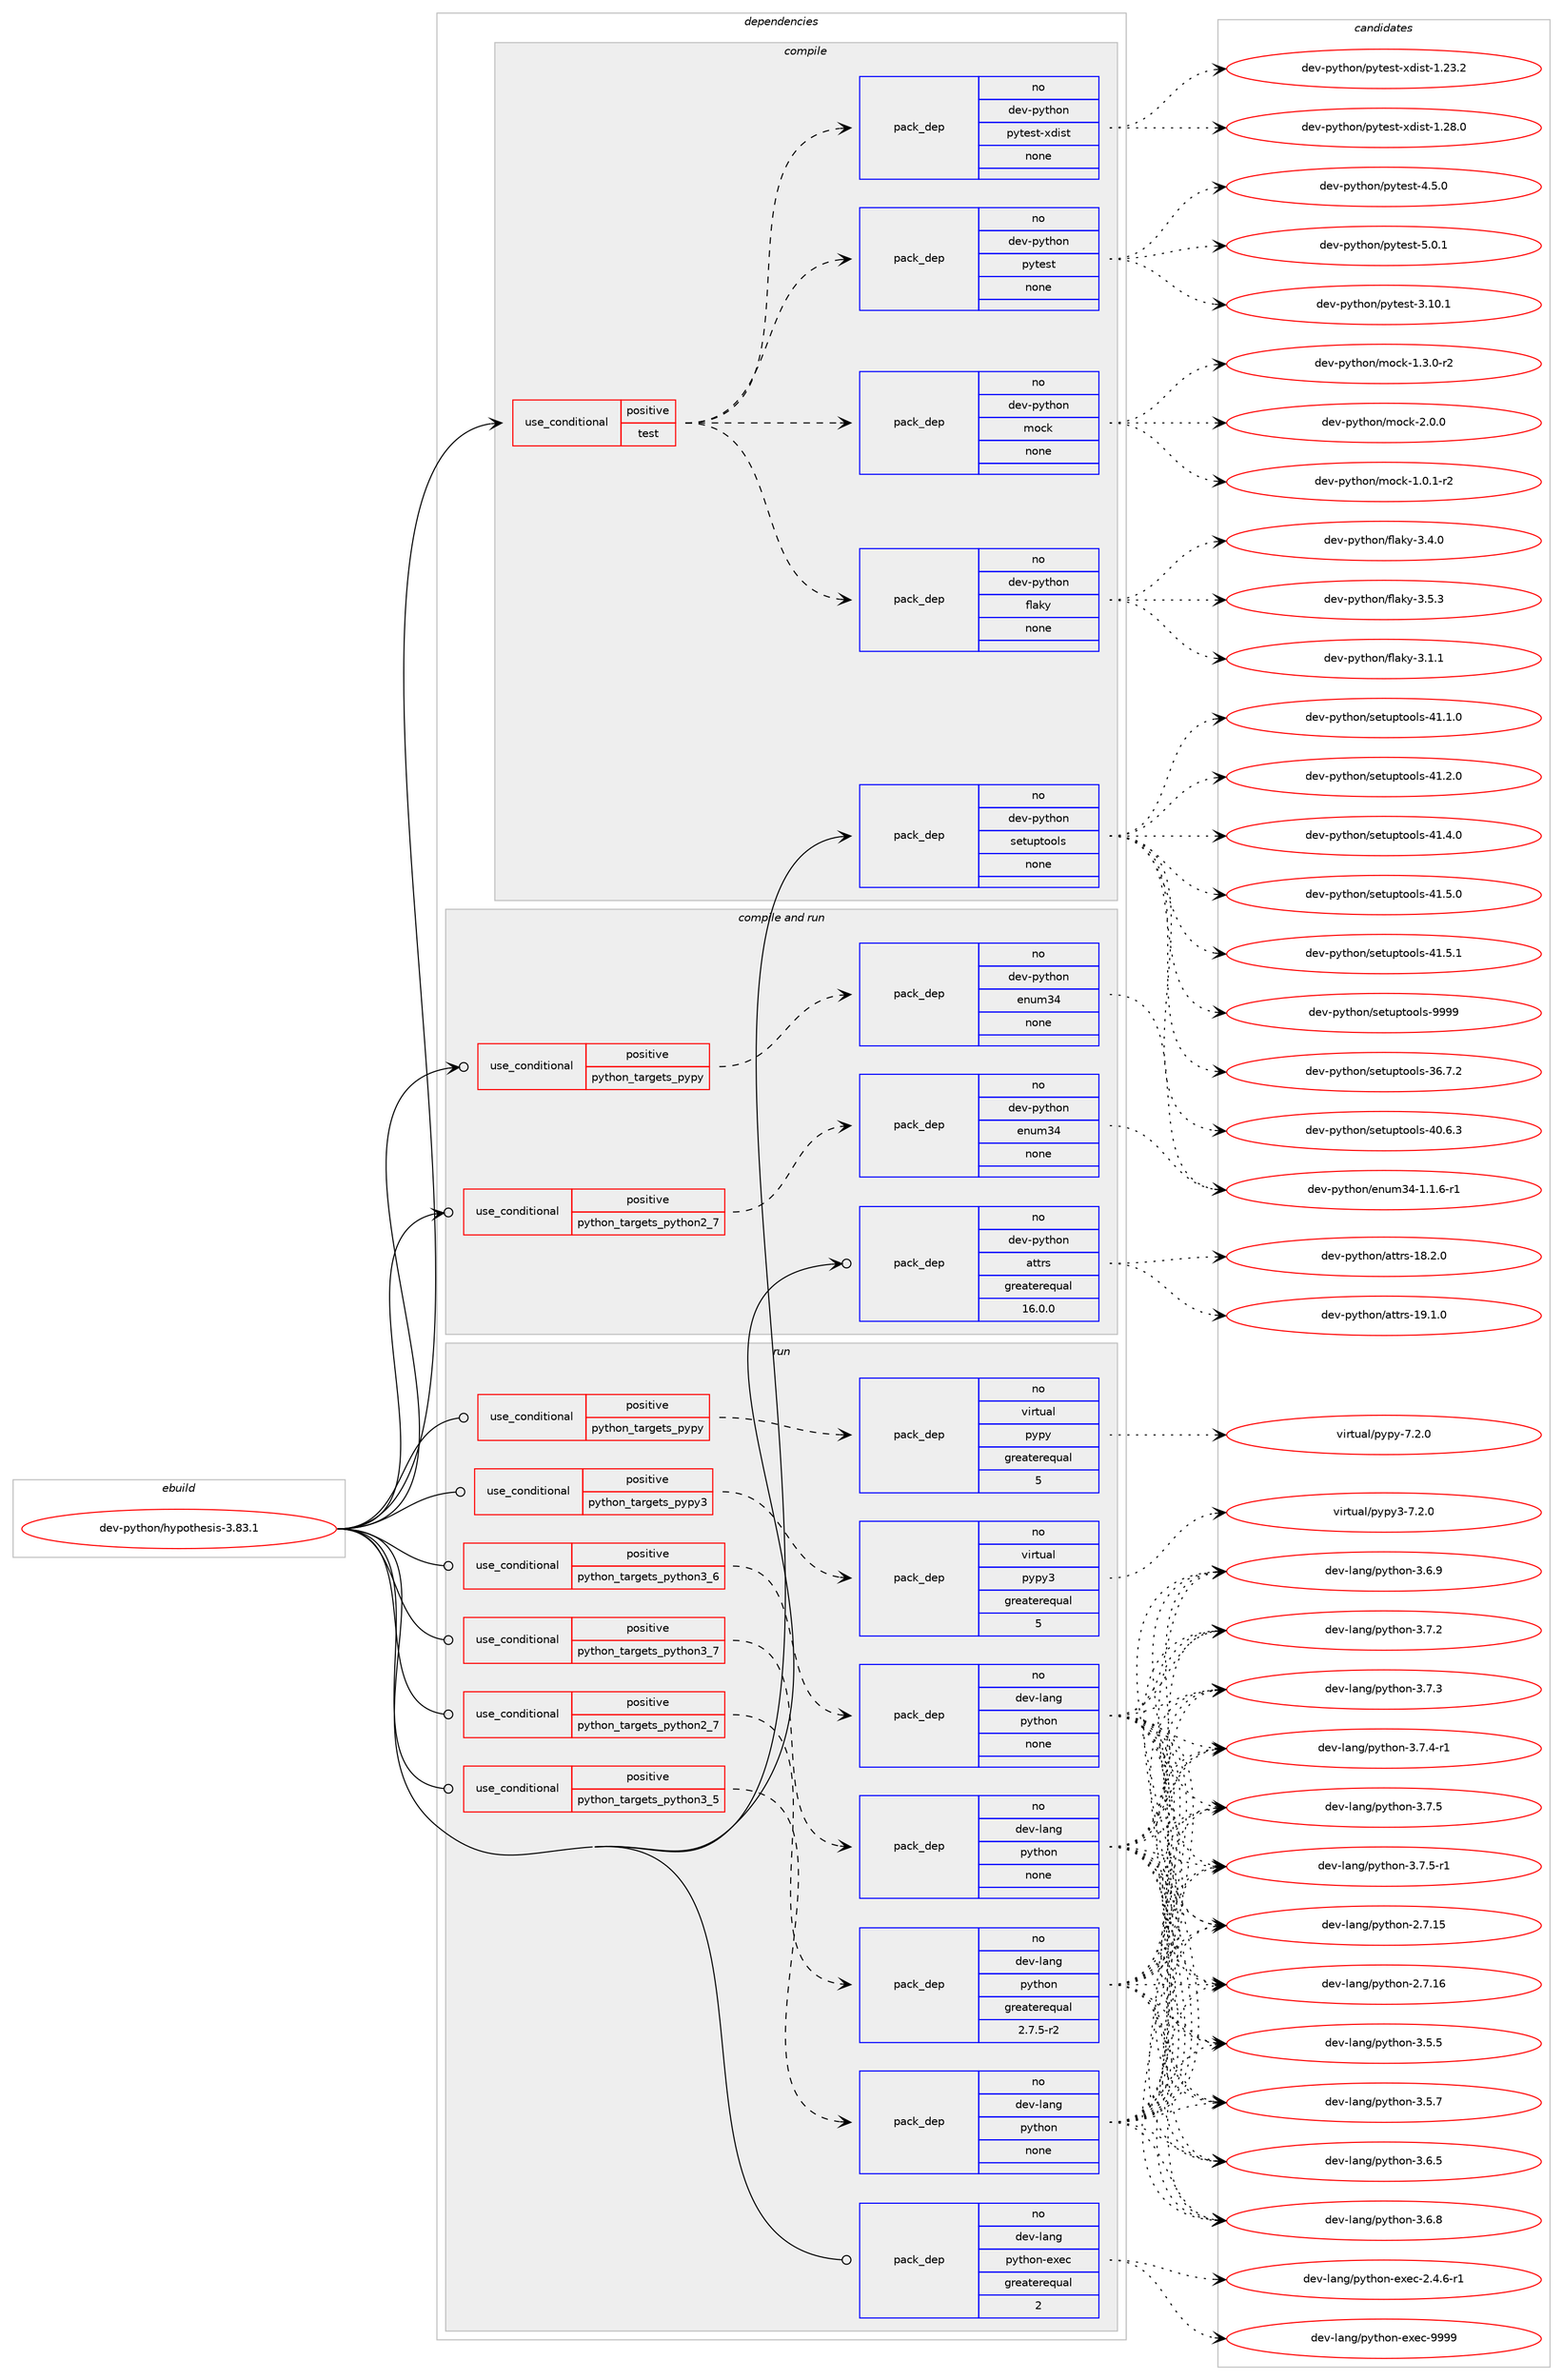 digraph prolog {

# *************
# Graph options
# *************

newrank=true;
concentrate=true;
compound=true;
graph [rankdir=LR,fontname=Helvetica,fontsize=10,ranksep=1.5];#, ranksep=2.5, nodesep=0.2];
edge  [arrowhead=vee];
node  [fontname=Helvetica,fontsize=10];

# **********
# The ebuild
# **********

subgraph cluster_leftcol {
color=gray;
label=<<i>ebuild</i>>;
id [label="dev-python/hypothesis-3.83.1", color=red, width=4, href="../dev-python/hypothesis-3.83.1.svg"];
}

# ****************
# The dependencies
# ****************

subgraph cluster_midcol {
color=gray;
label=<<i>dependencies</i>>;
subgraph cluster_compile {
fillcolor="#eeeeee";
style=filled;
label=<<i>compile</i>>;
subgraph cond140687 {
dependency608980 [label=<<TABLE BORDER="0" CELLBORDER="1" CELLSPACING="0" CELLPADDING="4"><TR><TD ROWSPAN="3" CELLPADDING="10">use_conditional</TD></TR><TR><TD>positive</TD></TR><TR><TD>test</TD></TR></TABLE>>, shape=none, color=red];
subgraph pack456494 {
dependency608981 [label=<<TABLE BORDER="0" CELLBORDER="1" CELLSPACING="0" CELLPADDING="4" WIDTH="220"><TR><TD ROWSPAN="6" CELLPADDING="30">pack_dep</TD></TR><TR><TD WIDTH="110">no</TD></TR><TR><TD>dev-python</TD></TR><TR><TD>flaky</TD></TR><TR><TD>none</TD></TR><TR><TD></TD></TR></TABLE>>, shape=none, color=blue];
}
dependency608980:e -> dependency608981:w [weight=20,style="dashed",arrowhead="vee"];
subgraph pack456495 {
dependency608982 [label=<<TABLE BORDER="0" CELLBORDER="1" CELLSPACING="0" CELLPADDING="4" WIDTH="220"><TR><TD ROWSPAN="6" CELLPADDING="30">pack_dep</TD></TR><TR><TD WIDTH="110">no</TD></TR><TR><TD>dev-python</TD></TR><TR><TD>mock</TD></TR><TR><TD>none</TD></TR><TR><TD></TD></TR></TABLE>>, shape=none, color=blue];
}
dependency608980:e -> dependency608982:w [weight=20,style="dashed",arrowhead="vee"];
subgraph pack456496 {
dependency608983 [label=<<TABLE BORDER="0" CELLBORDER="1" CELLSPACING="0" CELLPADDING="4" WIDTH="220"><TR><TD ROWSPAN="6" CELLPADDING="30">pack_dep</TD></TR><TR><TD WIDTH="110">no</TD></TR><TR><TD>dev-python</TD></TR><TR><TD>pytest</TD></TR><TR><TD>none</TD></TR><TR><TD></TD></TR></TABLE>>, shape=none, color=blue];
}
dependency608980:e -> dependency608983:w [weight=20,style="dashed",arrowhead="vee"];
subgraph pack456497 {
dependency608984 [label=<<TABLE BORDER="0" CELLBORDER="1" CELLSPACING="0" CELLPADDING="4" WIDTH="220"><TR><TD ROWSPAN="6" CELLPADDING="30">pack_dep</TD></TR><TR><TD WIDTH="110">no</TD></TR><TR><TD>dev-python</TD></TR><TR><TD>pytest-xdist</TD></TR><TR><TD>none</TD></TR><TR><TD></TD></TR></TABLE>>, shape=none, color=blue];
}
dependency608980:e -> dependency608984:w [weight=20,style="dashed",arrowhead="vee"];
}
id:e -> dependency608980:w [weight=20,style="solid",arrowhead="vee"];
subgraph pack456498 {
dependency608985 [label=<<TABLE BORDER="0" CELLBORDER="1" CELLSPACING="0" CELLPADDING="4" WIDTH="220"><TR><TD ROWSPAN="6" CELLPADDING="30">pack_dep</TD></TR><TR><TD WIDTH="110">no</TD></TR><TR><TD>dev-python</TD></TR><TR><TD>setuptools</TD></TR><TR><TD>none</TD></TR><TR><TD></TD></TR></TABLE>>, shape=none, color=blue];
}
id:e -> dependency608985:w [weight=20,style="solid",arrowhead="vee"];
}
subgraph cluster_compileandrun {
fillcolor="#eeeeee";
style=filled;
label=<<i>compile and run</i>>;
subgraph cond140688 {
dependency608986 [label=<<TABLE BORDER="0" CELLBORDER="1" CELLSPACING="0" CELLPADDING="4"><TR><TD ROWSPAN="3" CELLPADDING="10">use_conditional</TD></TR><TR><TD>positive</TD></TR><TR><TD>python_targets_pypy</TD></TR></TABLE>>, shape=none, color=red];
subgraph pack456499 {
dependency608987 [label=<<TABLE BORDER="0" CELLBORDER="1" CELLSPACING="0" CELLPADDING="4" WIDTH="220"><TR><TD ROWSPAN="6" CELLPADDING="30">pack_dep</TD></TR><TR><TD WIDTH="110">no</TD></TR><TR><TD>dev-python</TD></TR><TR><TD>enum34</TD></TR><TR><TD>none</TD></TR><TR><TD></TD></TR></TABLE>>, shape=none, color=blue];
}
dependency608986:e -> dependency608987:w [weight=20,style="dashed",arrowhead="vee"];
}
id:e -> dependency608986:w [weight=20,style="solid",arrowhead="odotvee"];
subgraph cond140689 {
dependency608988 [label=<<TABLE BORDER="0" CELLBORDER="1" CELLSPACING="0" CELLPADDING="4"><TR><TD ROWSPAN="3" CELLPADDING="10">use_conditional</TD></TR><TR><TD>positive</TD></TR><TR><TD>python_targets_python2_7</TD></TR></TABLE>>, shape=none, color=red];
subgraph pack456500 {
dependency608989 [label=<<TABLE BORDER="0" CELLBORDER="1" CELLSPACING="0" CELLPADDING="4" WIDTH="220"><TR><TD ROWSPAN="6" CELLPADDING="30">pack_dep</TD></TR><TR><TD WIDTH="110">no</TD></TR><TR><TD>dev-python</TD></TR><TR><TD>enum34</TD></TR><TR><TD>none</TD></TR><TR><TD></TD></TR></TABLE>>, shape=none, color=blue];
}
dependency608988:e -> dependency608989:w [weight=20,style="dashed",arrowhead="vee"];
}
id:e -> dependency608988:w [weight=20,style="solid",arrowhead="odotvee"];
subgraph pack456501 {
dependency608990 [label=<<TABLE BORDER="0" CELLBORDER="1" CELLSPACING="0" CELLPADDING="4" WIDTH="220"><TR><TD ROWSPAN="6" CELLPADDING="30">pack_dep</TD></TR><TR><TD WIDTH="110">no</TD></TR><TR><TD>dev-python</TD></TR><TR><TD>attrs</TD></TR><TR><TD>greaterequal</TD></TR><TR><TD>16.0.0</TD></TR></TABLE>>, shape=none, color=blue];
}
id:e -> dependency608990:w [weight=20,style="solid",arrowhead="odotvee"];
}
subgraph cluster_run {
fillcolor="#eeeeee";
style=filled;
label=<<i>run</i>>;
subgraph cond140690 {
dependency608991 [label=<<TABLE BORDER="0" CELLBORDER="1" CELLSPACING="0" CELLPADDING="4"><TR><TD ROWSPAN="3" CELLPADDING="10">use_conditional</TD></TR><TR><TD>positive</TD></TR><TR><TD>python_targets_pypy</TD></TR></TABLE>>, shape=none, color=red];
subgraph pack456502 {
dependency608992 [label=<<TABLE BORDER="0" CELLBORDER="1" CELLSPACING="0" CELLPADDING="4" WIDTH="220"><TR><TD ROWSPAN="6" CELLPADDING="30">pack_dep</TD></TR><TR><TD WIDTH="110">no</TD></TR><TR><TD>virtual</TD></TR><TR><TD>pypy</TD></TR><TR><TD>greaterequal</TD></TR><TR><TD>5</TD></TR></TABLE>>, shape=none, color=blue];
}
dependency608991:e -> dependency608992:w [weight=20,style="dashed",arrowhead="vee"];
}
id:e -> dependency608991:w [weight=20,style="solid",arrowhead="odot"];
subgraph cond140691 {
dependency608993 [label=<<TABLE BORDER="0" CELLBORDER="1" CELLSPACING="0" CELLPADDING="4"><TR><TD ROWSPAN="3" CELLPADDING="10">use_conditional</TD></TR><TR><TD>positive</TD></TR><TR><TD>python_targets_pypy3</TD></TR></TABLE>>, shape=none, color=red];
subgraph pack456503 {
dependency608994 [label=<<TABLE BORDER="0" CELLBORDER="1" CELLSPACING="0" CELLPADDING="4" WIDTH="220"><TR><TD ROWSPAN="6" CELLPADDING="30">pack_dep</TD></TR><TR><TD WIDTH="110">no</TD></TR><TR><TD>virtual</TD></TR><TR><TD>pypy3</TD></TR><TR><TD>greaterequal</TD></TR><TR><TD>5</TD></TR></TABLE>>, shape=none, color=blue];
}
dependency608993:e -> dependency608994:w [weight=20,style="dashed",arrowhead="vee"];
}
id:e -> dependency608993:w [weight=20,style="solid",arrowhead="odot"];
subgraph cond140692 {
dependency608995 [label=<<TABLE BORDER="0" CELLBORDER="1" CELLSPACING="0" CELLPADDING="4"><TR><TD ROWSPAN="3" CELLPADDING="10">use_conditional</TD></TR><TR><TD>positive</TD></TR><TR><TD>python_targets_python2_7</TD></TR></TABLE>>, shape=none, color=red];
subgraph pack456504 {
dependency608996 [label=<<TABLE BORDER="0" CELLBORDER="1" CELLSPACING="0" CELLPADDING="4" WIDTH="220"><TR><TD ROWSPAN="6" CELLPADDING="30">pack_dep</TD></TR><TR><TD WIDTH="110">no</TD></TR><TR><TD>dev-lang</TD></TR><TR><TD>python</TD></TR><TR><TD>greaterequal</TD></TR><TR><TD>2.7.5-r2</TD></TR></TABLE>>, shape=none, color=blue];
}
dependency608995:e -> dependency608996:w [weight=20,style="dashed",arrowhead="vee"];
}
id:e -> dependency608995:w [weight=20,style="solid",arrowhead="odot"];
subgraph cond140693 {
dependency608997 [label=<<TABLE BORDER="0" CELLBORDER="1" CELLSPACING="0" CELLPADDING="4"><TR><TD ROWSPAN="3" CELLPADDING="10">use_conditional</TD></TR><TR><TD>positive</TD></TR><TR><TD>python_targets_python3_5</TD></TR></TABLE>>, shape=none, color=red];
subgraph pack456505 {
dependency608998 [label=<<TABLE BORDER="0" CELLBORDER="1" CELLSPACING="0" CELLPADDING="4" WIDTH="220"><TR><TD ROWSPAN="6" CELLPADDING="30">pack_dep</TD></TR><TR><TD WIDTH="110">no</TD></TR><TR><TD>dev-lang</TD></TR><TR><TD>python</TD></TR><TR><TD>none</TD></TR><TR><TD></TD></TR></TABLE>>, shape=none, color=blue];
}
dependency608997:e -> dependency608998:w [weight=20,style="dashed",arrowhead="vee"];
}
id:e -> dependency608997:w [weight=20,style="solid",arrowhead="odot"];
subgraph cond140694 {
dependency608999 [label=<<TABLE BORDER="0" CELLBORDER="1" CELLSPACING="0" CELLPADDING="4"><TR><TD ROWSPAN="3" CELLPADDING="10">use_conditional</TD></TR><TR><TD>positive</TD></TR><TR><TD>python_targets_python3_6</TD></TR></TABLE>>, shape=none, color=red];
subgraph pack456506 {
dependency609000 [label=<<TABLE BORDER="0" CELLBORDER="1" CELLSPACING="0" CELLPADDING="4" WIDTH="220"><TR><TD ROWSPAN="6" CELLPADDING="30">pack_dep</TD></TR><TR><TD WIDTH="110">no</TD></TR><TR><TD>dev-lang</TD></TR><TR><TD>python</TD></TR><TR><TD>none</TD></TR><TR><TD></TD></TR></TABLE>>, shape=none, color=blue];
}
dependency608999:e -> dependency609000:w [weight=20,style="dashed",arrowhead="vee"];
}
id:e -> dependency608999:w [weight=20,style="solid",arrowhead="odot"];
subgraph cond140695 {
dependency609001 [label=<<TABLE BORDER="0" CELLBORDER="1" CELLSPACING="0" CELLPADDING="4"><TR><TD ROWSPAN="3" CELLPADDING="10">use_conditional</TD></TR><TR><TD>positive</TD></TR><TR><TD>python_targets_python3_7</TD></TR></TABLE>>, shape=none, color=red];
subgraph pack456507 {
dependency609002 [label=<<TABLE BORDER="0" CELLBORDER="1" CELLSPACING="0" CELLPADDING="4" WIDTH="220"><TR><TD ROWSPAN="6" CELLPADDING="30">pack_dep</TD></TR><TR><TD WIDTH="110">no</TD></TR><TR><TD>dev-lang</TD></TR><TR><TD>python</TD></TR><TR><TD>none</TD></TR><TR><TD></TD></TR></TABLE>>, shape=none, color=blue];
}
dependency609001:e -> dependency609002:w [weight=20,style="dashed",arrowhead="vee"];
}
id:e -> dependency609001:w [weight=20,style="solid",arrowhead="odot"];
subgraph pack456508 {
dependency609003 [label=<<TABLE BORDER="0" CELLBORDER="1" CELLSPACING="0" CELLPADDING="4" WIDTH="220"><TR><TD ROWSPAN="6" CELLPADDING="30">pack_dep</TD></TR><TR><TD WIDTH="110">no</TD></TR><TR><TD>dev-lang</TD></TR><TR><TD>python-exec</TD></TR><TR><TD>greaterequal</TD></TR><TR><TD>2</TD></TR></TABLE>>, shape=none, color=blue];
}
id:e -> dependency609003:w [weight=20,style="solid",arrowhead="odot"];
}
}

# **************
# The candidates
# **************

subgraph cluster_choices {
rank=same;
color=gray;
label=<<i>candidates</i>>;

subgraph choice456494 {
color=black;
nodesep=1;
choice100101118451121211161041111104710210897107121455146494649 [label="dev-python/flaky-3.1.1", color=red, width=4,href="../dev-python/flaky-3.1.1.svg"];
choice100101118451121211161041111104710210897107121455146524648 [label="dev-python/flaky-3.4.0", color=red, width=4,href="../dev-python/flaky-3.4.0.svg"];
choice100101118451121211161041111104710210897107121455146534651 [label="dev-python/flaky-3.5.3", color=red, width=4,href="../dev-python/flaky-3.5.3.svg"];
dependency608981:e -> choice100101118451121211161041111104710210897107121455146494649:w [style=dotted,weight="100"];
dependency608981:e -> choice100101118451121211161041111104710210897107121455146524648:w [style=dotted,weight="100"];
dependency608981:e -> choice100101118451121211161041111104710210897107121455146534651:w [style=dotted,weight="100"];
}
subgraph choice456495 {
color=black;
nodesep=1;
choice1001011184511212111610411111047109111991074549464846494511450 [label="dev-python/mock-1.0.1-r2", color=red, width=4,href="../dev-python/mock-1.0.1-r2.svg"];
choice1001011184511212111610411111047109111991074549465146484511450 [label="dev-python/mock-1.3.0-r2", color=red, width=4,href="../dev-python/mock-1.3.0-r2.svg"];
choice100101118451121211161041111104710911199107455046484648 [label="dev-python/mock-2.0.0", color=red, width=4,href="../dev-python/mock-2.0.0.svg"];
dependency608982:e -> choice1001011184511212111610411111047109111991074549464846494511450:w [style=dotted,weight="100"];
dependency608982:e -> choice1001011184511212111610411111047109111991074549465146484511450:w [style=dotted,weight="100"];
dependency608982:e -> choice100101118451121211161041111104710911199107455046484648:w [style=dotted,weight="100"];
}
subgraph choice456496 {
color=black;
nodesep=1;
choice100101118451121211161041111104711212111610111511645514649484649 [label="dev-python/pytest-3.10.1", color=red, width=4,href="../dev-python/pytest-3.10.1.svg"];
choice1001011184511212111610411111047112121116101115116455246534648 [label="dev-python/pytest-4.5.0", color=red, width=4,href="../dev-python/pytest-4.5.0.svg"];
choice1001011184511212111610411111047112121116101115116455346484649 [label="dev-python/pytest-5.0.1", color=red, width=4,href="../dev-python/pytest-5.0.1.svg"];
dependency608983:e -> choice100101118451121211161041111104711212111610111511645514649484649:w [style=dotted,weight="100"];
dependency608983:e -> choice1001011184511212111610411111047112121116101115116455246534648:w [style=dotted,weight="100"];
dependency608983:e -> choice1001011184511212111610411111047112121116101115116455346484649:w [style=dotted,weight="100"];
}
subgraph choice456497 {
color=black;
nodesep=1;
choice10010111845112121116104111110471121211161011151164512010010511511645494650514650 [label="dev-python/pytest-xdist-1.23.2", color=red, width=4,href="../dev-python/pytest-xdist-1.23.2.svg"];
choice10010111845112121116104111110471121211161011151164512010010511511645494650564648 [label="dev-python/pytest-xdist-1.28.0", color=red, width=4,href="../dev-python/pytest-xdist-1.28.0.svg"];
dependency608984:e -> choice10010111845112121116104111110471121211161011151164512010010511511645494650514650:w [style=dotted,weight="100"];
dependency608984:e -> choice10010111845112121116104111110471121211161011151164512010010511511645494650564648:w [style=dotted,weight="100"];
}
subgraph choice456498 {
color=black;
nodesep=1;
choice100101118451121211161041111104711510111611711211611111110811545515446554650 [label="dev-python/setuptools-36.7.2", color=red, width=4,href="../dev-python/setuptools-36.7.2.svg"];
choice100101118451121211161041111104711510111611711211611111110811545524846544651 [label="dev-python/setuptools-40.6.3", color=red, width=4,href="../dev-python/setuptools-40.6.3.svg"];
choice100101118451121211161041111104711510111611711211611111110811545524946494648 [label="dev-python/setuptools-41.1.0", color=red, width=4,href="../dev-python/setuptools-41.1.0.svg"];
choice100101118451121211161041111104711510111611711211611111110811545524946504648 [label="dev-python/setuptools-41.2.0", color=red, width=4,href="../dev-python/setuptools-41.2.0.svg"];
choice100101118451121211161041111104711510111611711211611111110811545524946524648 [label="dev-python/setuptools-41.4.0", color=red, width=4,href="../dev-python/setuptools-41.4.0.svg"];
choice100101118451121211161041111104711510111611711211611111110811545524946534648 [label="dev-python/setuptools-41.5.0", color=red, width=4,href="../dev-python/setuptools-41.5.0.svg"];
choice100101118451121211161041111104711510111611711211611111110811545524946534649 [label="dev-python/setuptools-41.5.1", color=red, width=4,href="../dev-python/setuptools-41.5.1.svg"];
choice10010111845112121116104111110471151011161171121161111111081154557575757 [label="dev-python/setuptools-9999", color=red, width=4,href="../dev-python/setuptools-9999.svg"];
dependency608985:e -> choice100101118451121211161041111104711510111611711211611111110811545515446554650:w [style=dotted,weight="100"];
dependency608985:e -> choice100101118451121211161041111104711510111611711211611111110811545524846544651:w [style=dotted,weight="100"];
dependency608985:e -> choice100101118451121211161041111104711510111611711211611111110811545524946494648:w [style=dotted,weight="100"];
dependency608985:e -> choice100101118451121211161041111104711510111611711211611111110811545524946504648:w [style=dotted,weight="100"];
dependency608985:e -> choice100101118451121211161041111104711510111611711211611111110811545524946524648:w [style=dotted,weight="100"];
dependency608985:e -> choice100101118451121211161041111104711510111611711211611111110811545524946534648:w [style=dotted,weight="100"];
dependency608985:e -> choice100101118451121211161041111104711510111611711211611111110811545524946534649:w [style=dotted,weight="100"];
dependency608985:e -> choice10010111845112121116104111110471151011161171121161111111081154557575757:w [style=dotted,weight="100"];
}
subgraph choice456499 {
color=black;
nodesep=1;
choice100101118451121211161041111104710111011710951524549464946544511449 [label="dev-python/enum34-1.1.6-r1", color=red, width=4,href="../dev-python/enum34-1.1.6-r1.svg"];
dependency608987:e -> choice100101118451121211161041111104710111011710951524549464946544511449:w [style=dotted,weight="100"];
}
subgraph choice456500 {
color=black;
nodesep=1;
choice100101118451121211161041111104710111011710951524549464946544511449 [label="dev-python/enum34-1.1.6-r1", color=red, width=4,href="../dev-python/enum34-1.1.6-r1.svg"];
dependency608989:e -> choice100101118451121211161041111104710111011710951524549464946544511449:w [style=dotted,weight="100"];
}
subgraph choice456501 {
color=black;
nodesep=1;
choice10010111845112121116104111110479711611611411545495646504648 [label="dev-python/attrs-18.2.0", color=red, width=4,href="../dev-python/attrs-18.2.0.svg"];
choice10010111845112121116104111110479711611611411545495746494648 [label="dev-python/attrs-19.1.0", color=red, width=4,href="../dev-python/attrs-19.1.0.svg"];
dependency608990:e -> choice10010111845112121116104111110479711611611411545495646504648:w [style=dotted,weight="100"];
dependency608990:e -> choice10010111845112121116104111110479711611611411545495746494648:w [style=dotted,weight="100"];
}
subgraph choice456502 {
color=black;
nodesep=1;
choice1181051141161179710847112121112121455546504648 [label="virtual/pypy-7.2.0", color=red, width=4,href="../virtual/pypy-7.2.0.svg"];
dependency608992:e -> choice1181051141161179710847112121112121455546504648:w [style=dotted,weight="100"];
}
subgraph choice456503 {
color=black;
nodesep=1;
choice118105114116117971084711212111212151455546504648 [label="virtual/pypy3-7.2.0", color=red, width=4,href="../virtual/pypy3-7.2.0.svg"];
dependency608994:e -> choice118105114116117971084711212111212151455546504648:w [style=dotted,weight="100"];
}
subgraph choice456504 {
color=black;
nodesep=1;
choice10010111845108971101034711212111610411111045504655464953 [label="dev-lang/python-2.7.15", color=red, width=4,href="../dev-lang/python-2.7.15.svg"];
choice10010111845108971101034711212111610411111045504655464954 [label="dev-lang/python-2.7.16", color=red, width=4,href="../dev-lang/python-2.7.16.svg"];
choice100101118451089711010347112121116104111110455146534653 [label="dev-lang/python-3.5.5", color=red, width=4,href="../dev-lang/python-3.5.5.svg"];
choice100101118451089711010347112121116104111110455146534655 [label="dev-lang/python-3.5.7", color=red, width=4,href="../dev-lang/python-3.5.7.svg"];
choice100101118451089711010347112121116104111110455146544653 [label="dev-lang/python-3.6.5", color=red, width=4,href="../dev-lang/python-3.6.5.svg"];
choice100101118451089711010347112121116104111110455146544656 [label="dev-lang/python-3.6.8", color=red, width=4,href="../dev-lang/python-3.6.8.svg"];
choice100101118451089711010347112121116104111110455146544657 [label="dev-lang/python-3.6.9", color=red, width=4,href="../dev-lang/python-3.6.9.svg"];
choice100101118451089711010347112121116104111110455146554650 [label="dev-lang/python-3.7.2", color=red, width=4,href="../dev-lang/python-3.7.2.svg"];
choice100101118451089711010347112121116104111110455146554651 [label="dev-lang/python-3.7.3", color=red, width=4,href="../dev-lang/python-3.7.3.svg"];
choice1001011184510897110103471121211161041111104551465546524511449 [label="dev-lang/python-3.7.4-r1", color=red, width=4,href="../dev-lang/python-3.7.4-r1.svg"];
choice100101118451089711010347112121116104111110455146554653 [label="dev-lang/python-3.7.5", color=red, width=4,href="../dev-lang/python-3.7.5.svg"];
choice1001011184510897110103471121211161041111104551465546534511449 [label="dev-lang/python-3.7.5-r1", color=red, width=4,href="../dev-lang/python-3.7.5-r1.svg"];
dependency608996:e -> choice10010111845108971101034711212111610411111045504655464953:w [style=dotted,weight="100"];
dependency608996:e -> choice10010111845108971101034711212111610411111045504655464954:w [style=dotted,weight="100"];
dependency608996:e -> choice100101118451089711010347112121116104111110455146534653:w [style=dotted,weight="100"];
dependency608996:e -> choice100101118451089711010347112121116104111110455146534655:w [style=dotted,weight="100"];
dependency608996:e -> choice100101118451089711010347112121116104111110455146544653:w [style=dotted,weight="100"];
dependency608996:e -> choice100101118451089711010347112121116104111110455146544656:w [style=dotted,weight="100"];
dependency608996:e -> choice100101118451089711010347112121116104111110455146544657:w [style=dotted,weight="100"];
dependency608996:e -> choice100101118451089711010347112121116104111110455146554650:w [style=dotted,weight="100"];
dependency608996:e -> choice100101118451089711010347112121116104111110455146554651:w [style=dotted,weight="100"];
dependency608996:e -> choice1001011184510897110103471121211161041111104551465546524511449:w [style=dotted,weight="100"];
dependency608996:e -> choice100101118451089711010347112121116104111110455146554653:w [style=dotted,weight="100"];
dependency608996:e -> choice1001011184510897110103471121211161041111104551465546534511449:w [style=dotted,weight="100"];
}
subgraph choice456505 {
color=black;
nodesep=1;
choice10010111845108971101034711212111610411111045504655464953 [label="dev-lang/python-2.7.15", color=red, width=4,href="../dev-lang/python-2.7.15.svg"];
choice10010111845108971101034711212111610411111045504655464954 [label="dev-lang/python-2.7.16", color=red, width=4,href="../dev-lang/python-2.7.16.svg"];
choice100101118451089711010347112121116104111110455146534653 [label="dev-lang/python-3.5.5", color=red, width=4,href="../dev-lang/python-3.5.5.svg"];
choice100101118451089711010347112121116104111110455146534655 [label="dev-lang/python-3.5.7", color=red, width=4,href="../dev-lang/python-3.5.7.svg"];
choice100101118451089711010347112121116104111110455146544653 [label="dev-lang/python-3.6.5", color=red, width=4,href="../dev-lang/python-3.6.5.svg"];
choice100101118451089711010347112121116104111110455146544656 [label="dev-lang/python-3.6.8", color=red, width=4,href="../dev-lang/python-3.6.8.svg"];
choice100101118451089711010347112121116104111110455146544657 [label="dev-lang/python-3.6.9", color=red, width=4,href="../dev-lang/python-3.6.9.svg"];
choice100101118451089711010347112121116104111110455146554650 [label="dev-lang/python-3.7.2", color=red, width=4,href="../dev-lang/python-3.7.2.svg"];
choice100101118451089711010347112121116104111110455146554651 [label="dev-lang/python-3.7.3", color=red, width=4,href="../dev-lang/python-3.7.3.svg"];
choice1001011184510897110103471121211161041111104551465546524511449 [label="dev-lang/python-3.7.4-r1", color=red, width=4,href="../dev-lang/python-3.7.4-r1.svg"];
choice100101118451089711010347112121116104111110455146554653 [label="dev-lang/python-3.7.5", color=red, width=4,href="../dev-lang/python-3.7.5.svg"];
choice1001011184510897110103471121211161041111104551465546534511449 [label="dev-lang/python-3.7.5-r1", color=red, width=4,href="../dev-lang/python-3.7.5-r1.svg"];
dependency608998:e -> choice10010111845108971101034711212111610411111045504655464953:w [style=dotted,weight="100"];
dependency608998:e -> choice10010111845108971101034711212111610411111045504655464954:w [style=dotted,weight="100"];
dependency608998:e -> choice100101118451089711010347112121116104111110455146534653:w [style=dotted,weight="100"];
dependency608998:e -> choice100101118451089711010347112121116104111110455146534655:w [style=dotted,weight="100"];
dependency608998:e -> choice100101118451089711010347112121116104111110455146544653:w [style=dotted,weight="100"];
dependency608998:e -> choice100101118451089711010347112121116104111110455146544656:w [style=dotted,weight="100"];
dependency608998:e -> choice100101118451089711010347112121116104111110455146544657:w [style=dotted,weight="100"];
dependency608998:e -> choice100101118451089711010347112121116104111110455146554650:w [style=dotted,weight="100"];
dependency608998:e -> choice100101118451089711010347112121116104111110455146554651:w [style=dotted,weight="100"];
dependency608998:e -> choice1001011184510897110103471121211161041111104551465546524511449:w [style=dotted,weight="100"];
dependency608998:e -> choice100101118451089711010347112121116104111110455146554653:w [style=dotted,weight="100"];
dependency608998:e -> choice1001011184510897110103471121211161041111104551465546534511449:w [style=dotted,weight="100"];
}
subgraph choice456506 {
color=black;
nodesep=1;
choice10010111845108971101034711212111610411111045504655464953 [label="dev-lang/python-2.7.15", color=red, width=4,href="../dev-lang/python-2.7.15.svg"];
choice10010111845108971101034711212111610411111045504655464954 [label="dev-lang/python-2.7.16", color=red, width=4,href="../dev-lang/python-2.7.16.svg"];
choice100101118451089711010347112121116104111110455146534653 [label="dev-lang/python-3.5.5", color=red, width=4,href="../dev-lang/python-3.5.5.svg"];
choice100101118451089711010347112121116104111110455146534655 [label="dev-lang/python-3.5.7", color=red, width=4,href="../dev-lang/python-3.5.7.svg"];
choice100101118451089711010347112121116104111110455146544653 [label="dev-lang/python-3.6.5", color=red, width=4,href="../dev-lang/python-3.6.5.svg"];
choice100101118451089711010347112121116104111110455146544656 [label="dev-lang/python-3.6.8", color=red, width=4,href="../dev-lang/python-3.6.8.svg"];
choice100101118451089711010347112121116104111110455146544657 [label="dev-lang/python-3.6.9", color=red, width=4,href="../dev-lang/python-3.6.9.svg"];
choice100101118451089711010347112121116104111110455146554650 [label="dev-lang/python-3.7.2", color=red, width=4,href="../dev-lang/python-3.7.2.svg"];
choice100101118451089711010347112121116104111110455146554651 [label="dev-lang/python-3.7.3", color=red, width=4,href="../dev-lang/python-3.7.3.svg"];
choice1001011184510897110103471121211161041111104551465546524511449 [label="dev-lang/python-3.7.4-r1", color=red, width=4,href="../dev-lang/python-3.7.4-r1.svg"];
choice100101118451089711010347112121116104111110455146554653 [label="dev-lang/python-3.7.5", color=red, width=4,href="../dev-lang/python-3.7.5.svg"];
choice1001011184510897110103471121211161041111104551465546534511449 [label="dev-lang/python-3.7.5-r1", color=red, width=4,href="../dev-lang/python-3.7.5-r1.svg"];
dependency609000:e -> choice10010111845108971101034711212111610411111045504655464953:w [style=dotted,weight="100"];
dependency609000:e -> choice10010111845108971101034711212111610411111045504655464954:w [style=dotted,weight="100"];
dependency609000:e -> choice100101118451089711010347112121116104111110455146534653:w [style=dotted,weight="100"];
dependency609000:e -> choice100101118451089711010347112121116104111110455146534655:w [style=dotted,weight="100"];
dependency609000:e -> choice100101118451089711010347112121116104111110455146544653:w [style=dotted,weight="100"];
dependency609000:e -> choice100101118451089711010347112121116104111110455146544656:w [style=dotted,weight="100"];
dependency609000:e -> choice100101118451089711010347112121116104111110455146544657:w [style=dotted,weight="100"];
dependency609000:e -> choice100101118451089711010347112121116104111110455146554650:w [style=dotted,weight="100"];
dependency609000:e -> choice100101118451089711010347112121116104111110455146554651:w [style=dotted,weight="100"];
dependency609000:e -> choice1001011184510897110103471121211161041111104551465546524511449:w [style=dotted,weight="100"];
dependency609000:e -> choice100101118451089711010347112121116104111110455146554653:w [style=dotted,weight="100"];
dependency609000:e -> choice1001011184510897110103471121211161041111104551465546534511449:w [style=dotted,weight="100"];
}
subgraph choice456507 {
color=black;
nodesep=1;
choice10010111845108971101034711212111610411111045504655464953 [label="dev-lang/python-2.7.15", color=red, width=4,href="../dev-lang/python-2.7.15.svg"];
choice10010111845108971101034711212111610411111045504655464954 [label="dev-lang/python-2.7.16", color=red, width=4,href="../dev-lang/python-2.7.16.svg"];
choice100101118451089711010347112121116104111110455146534653 [label="dev-lang/python-3.5.5", color=red, width=4,href="../dev-lang/python-3.5.5.svg"];
choice100101118451089711010347112121116104111110455146534655 [label="dev-lang/python-3.5.7", color=red, width=4,href="../dev-lang/python-3.5.7.svg"];
choice100101118451089711010347112121116104111110455146544653 [label="dev-lang/python-3.6.5", color=red, width=4,href="../dev-lang/python-3.6.5.svg"];
choice100101118451089711010347112121116104111110455146544656 [label="dev-lang/python-3.6.8", color=red, width=4,href="../dev-lang/python-3.6.8.svg"];
choice100101118451089711010347112121116104111110455146544657 [label="dev-lang/python-3.6.9", color=red, width=4,href="../dev-lang/python-3.6.9.svg"];
choice100101118451089711010347112121116104111110455146554650 [label="dev-lang/python-3.7.2", color=red, width=4,href="../dev-lang/python-3.7.2.svg"];
choice100101118451089711010347112121116104111110455146554651 [label="dev-lang/python-3.7.3", color=red, width=4,href="../dev-lang/python-3.7.3.svg"];
choice1001011184510897110103471121211161041111104551465546524511449 [label="dev-lang/python-3.7.4-r1", color=red, width=4,href="../dev-lang/python-3.7.4-r1.svg"];
choice100101118451089711010347112121116104111110455146554653 [label="dev-lang/python-3.7.5", color=red, width=4,href="../dev-lang/python-3.7.5.svg"];
choice1001011184510897110103471121211161041111104551465546534511449 [label="dev-lang/python-3.7.5-r1", color=red, width=4,href="../dev-lang/python-3.7.5-r1.svg"];
dependency609002:e -> choice10010111845108971101034711212111610411111045504655464953:w [style=dotted,weight="100"];
dependency609002:e -> choice10010111845108971101034711212111610411111045504655464954:w [style=dotted,weight="100"];
dependency609002:e -> choice100101118451089711010347112121116104111110455146534653:w [style=dotted,weight="100"];
dependency609002:e -> choice100101118451089711010347112121116104111110455146534655:w [style=dotted,weight="100"];
dependency609002:e -> choice100101118451089711010347112121116104111110455146544653:w [style=dotted,weight="100"];
dependency609002:e -> choice100101118451089711010347112121116104111110455146544656:w [style=dotted,weight="100"];
dependency609002:e -> choice100101118451089711010347112121116104111110455146544657:w [style=dotted,weight="100"];
dependency609002:e -> choice100101118451089711010347112121116104111110455146554650:w [style=dotted,weight="100"];
dependency609002:e -> choice100101118451089711010347112121116104111110455146554651:w [style=dotted,weight="100"];
dependency609002:e -> choice1001011184510897110103471121211161041111104551465546524511449:w [style=dotted,weight="100"];
dependency609002:e -> choice100101118451089711010347112121116104111110455146554653:w [style=dotted,weight="100"];
dependency609002:e -> choice1001011184510897110103471121211161041111104551465546534511449:w [style=dotted,weight="100"];
}
subgraph choice456508 {
color=black;
nodesep=1;
choice10010111845108971101034711212111610411111045101120101994550465246544511449 [label="dev-lang/python-exec-2.4.6-r1", color=red, width=4,href="../dev-lang/python-exec-2.4.6-r1.svg"];
choice10010111845108971101034711212111610411111045101120101994557575757 [label="dev-lang/python-exec-9999", color=red, width=4,href="../dev-lang/python-exec-9999.svg"];
dependency609003:e -> choice10010111845108971101034711212111610411111045101120101994550465246544511449:w [style=dotted,weight="100"];
dependency609003:e -> choice10010111845108971101034711212111610411111045101120101994557575757:w [style=dotted,weight="100"];
}
}

}
